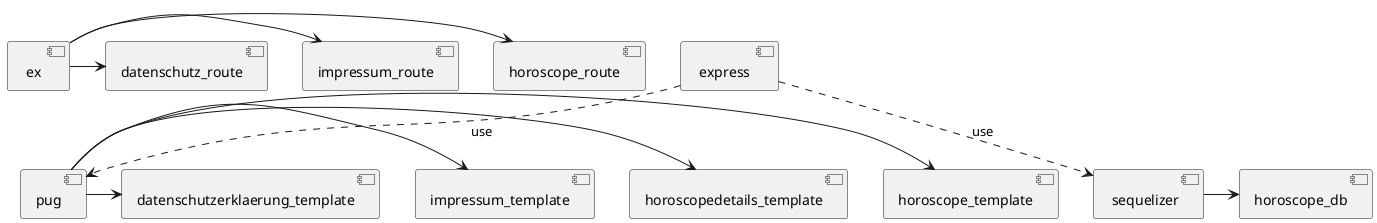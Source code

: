 @startuml
 [ express ] as ex
 [ sequelizer]  as seq
 [ ex ] -> [horoscope_route]
 [ ex ]  -> [impressum_route]
 [ ex ]  -> [datenschutz_route]
 [pug] -> [horoscope_template]
 [pug] -> [horoscopedetails_template]
 [pug] -> [impressum_template]
 [pug] -> [datenschutzerklaerung_template]
 [seq] -> [horoscope_db]
 [ex] ..>  [pug] : use
 [ex] ..>  [seq] : use
@enduml[]
